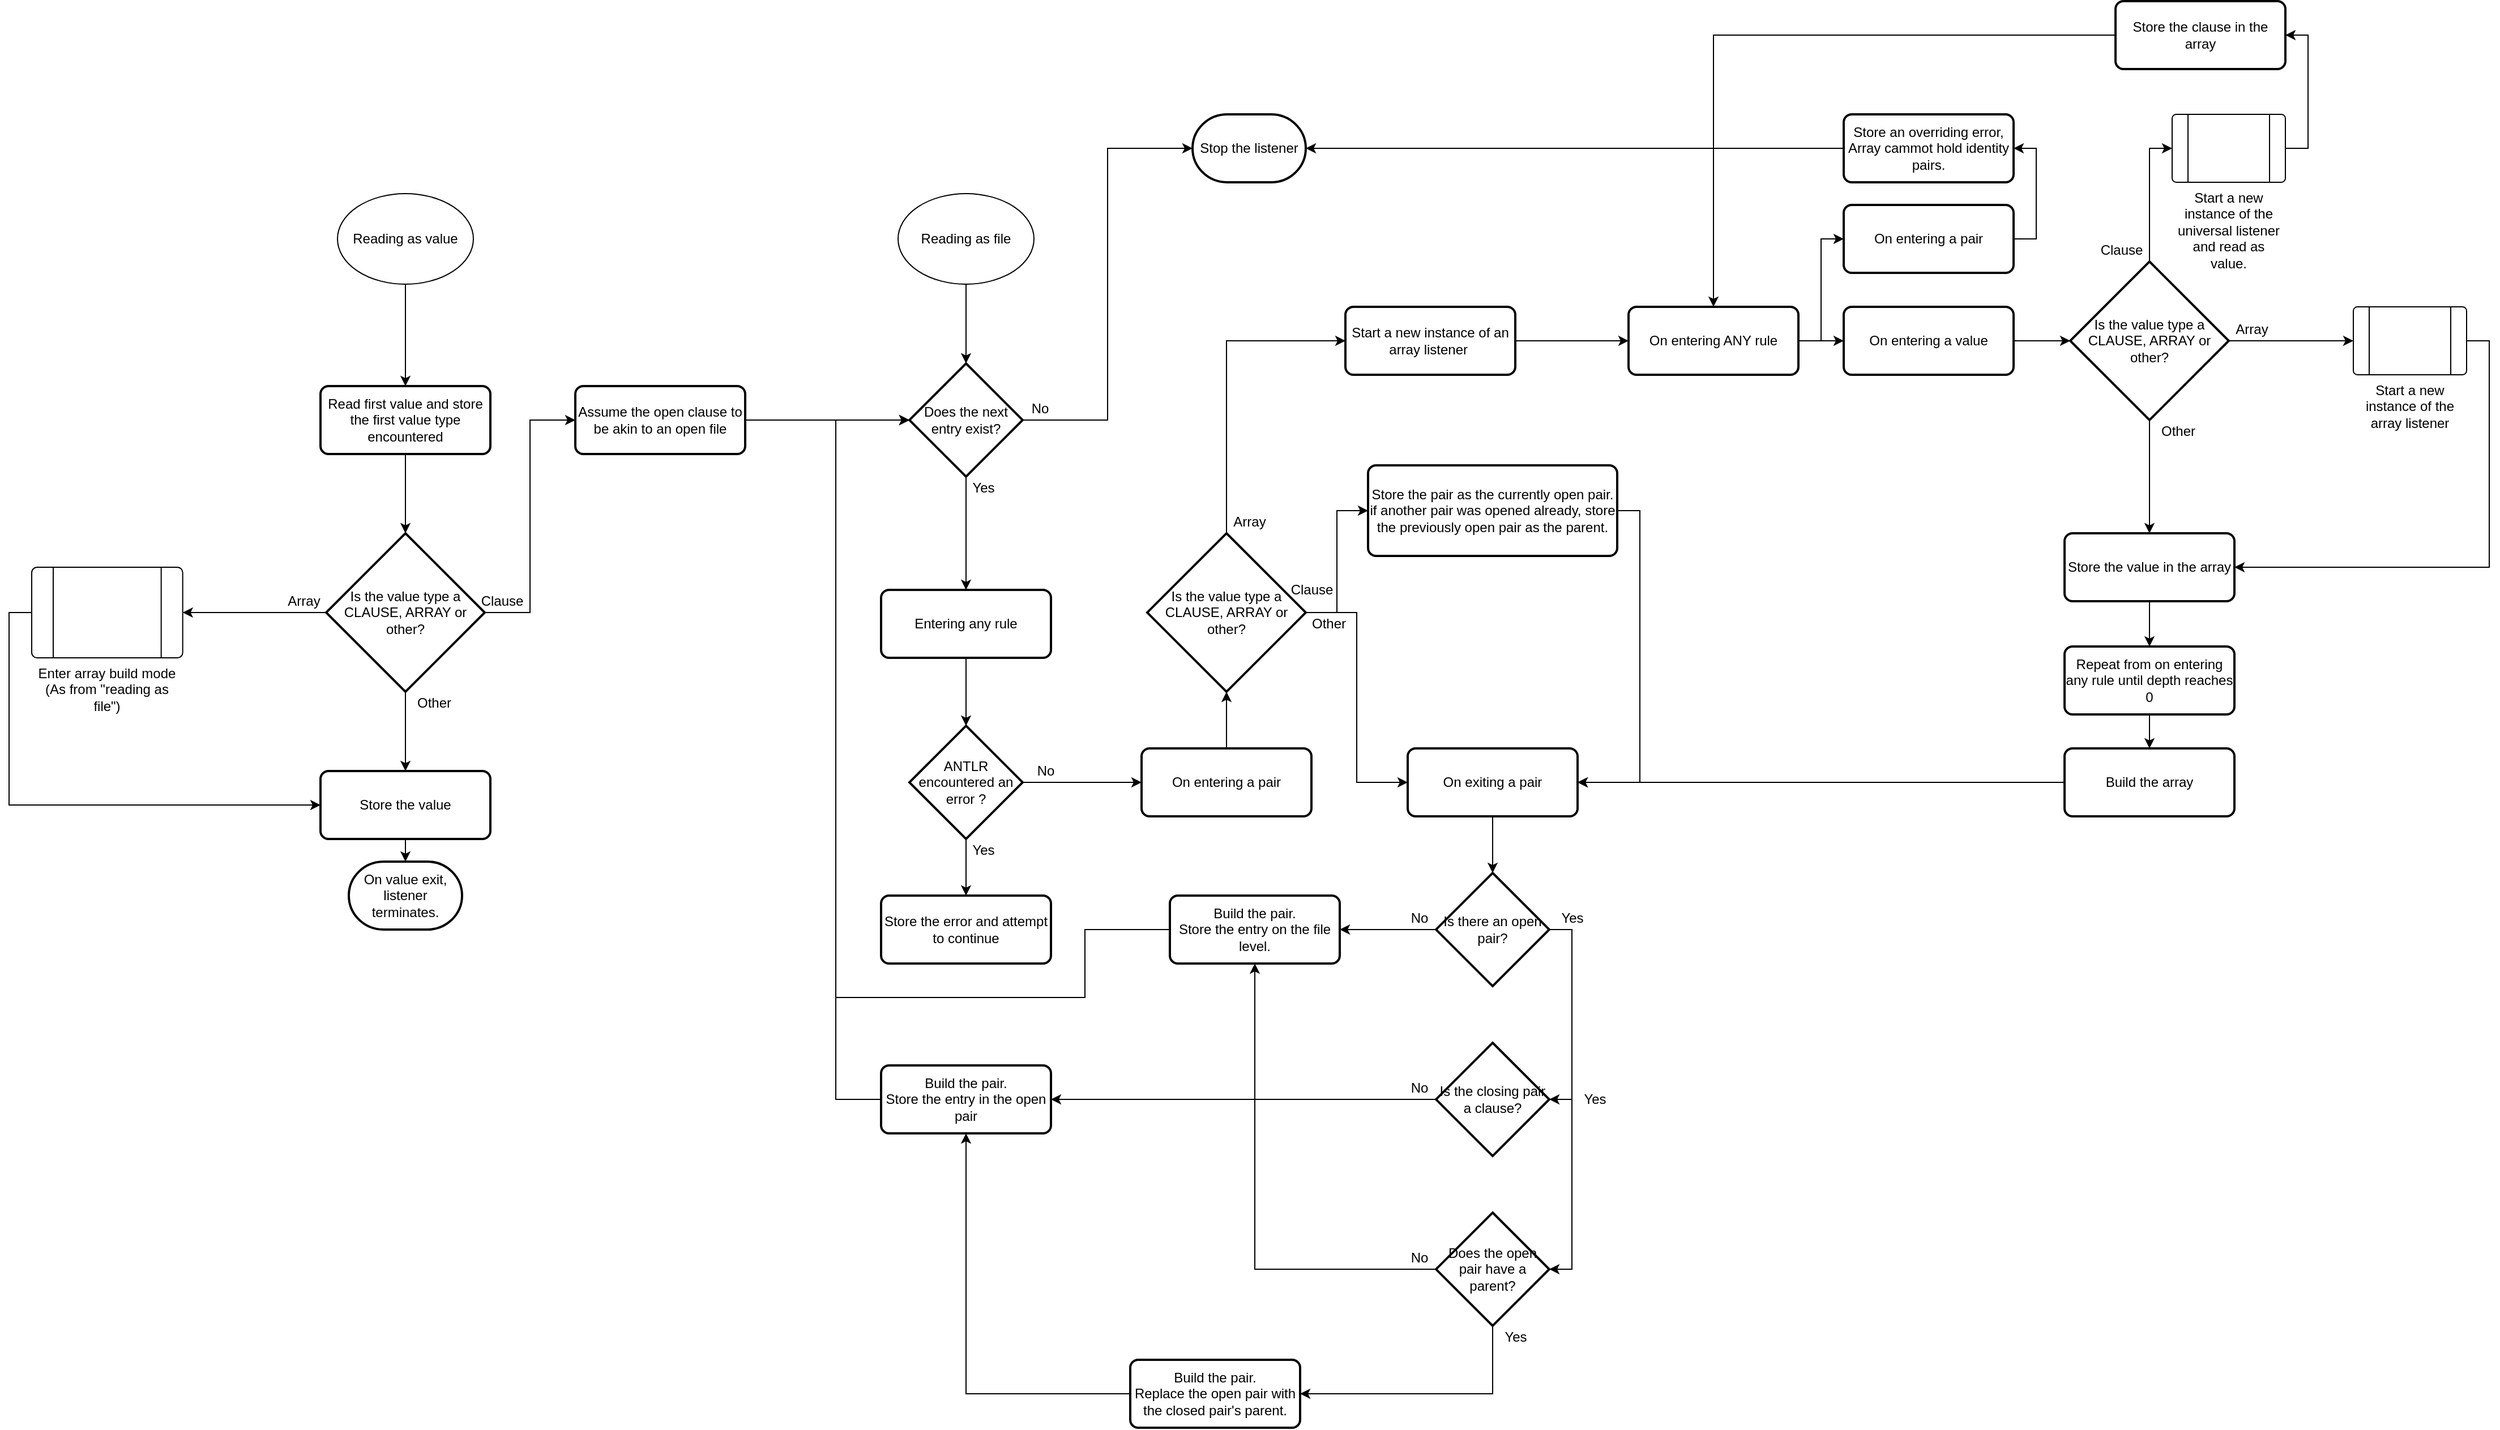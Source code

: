 <mxfile version="14.1.8" type="device"><diagram id="BNoFrDFYqUpYlP55kyb6" name="Page-1"><mxGraphModel dx="1936" dy="2027" grid="1" gridSize="10" guides="1" tooltips="1" connect="1" arrows="1" fold="1" page="1" pageScale="1" pageWidth="850" pageHeight="1100" math="0" shadow="0"><root><mxCell id="0"/><mxCell id="1" parent="0"/><mxCell id="KcTFm8nat9uakcXh54i9-10" style="edgeStyle=orthogonalEdgeStyle;rounded=0;orthogonalLoop=1;jettySize=auto;html=1;exitX=0.5;exitY=1;exitDx=0;exitDy=0;entryX=0.5;entryY=0;entryDx=0;entryDy=0;" edge="1" parent="1" source="KcTFm8nat9uakcXh54i9-1" target="KcTFm8nat9uakcXh54i9-2"><mxGeometry relative="1" as="geometry"/></mxCell><mxCell id="KcTFm8nat9uakcXh54i9-1" value="Reading as value" style="ellipse;whiteSpace=wrap;html=1;" vertex="1" parent="1"><mxGeometry x="60" y="10" width="120" height="80" as="geometry"/></mxCell><mxCell id="KcTFm8nat9uakcXh54i9-11" style="edgeStyle=orthogonalEdgeStyle;rounded=0;orthogonalLoop=1;jettySize=auto;html=1;exitX=0.5;exitY=1;exitDx=0;exitDy=0;entryX=0.5;entryY=0;entryDx=0;entryDy=0;entryPerimeter=0;" edge="1" parent="1" source="KcTFm8nat9uakcXh54i9-2" target="KcTFm8nat9uakcXh54i9-5"><mxGeometry relative="1" as="geometry"/></mxCell><mxCell id="KcTFm8nat9uakcXh54i9-2" value="Read first value and store the first value type encountered" style="rounded=1;whiteSpace=wrap;html=1;absoluteArcSize=1;arcSize=14;strokeWidth=2;" vertex="1" parent="1"><mxGeometry x="45" y="180" width="150" height="60" as="geometry"/></mxCell><mxCell id="KcTFm8nat9uakcXh54i9-12" style="edgeStyle=orthogonalEdgeStyle;rounded=0;orthogonalLoop=1;jettySize=auto;html=1;exitX=0;exitY=0.5;exitDx=0;exitDy=0;exitPerimeter=0;entryX=1;entryY=0.5;entryDx=0;entryDy=0;" edge="1" parent="1" source="KcTFm8nat9uakcXh54i9-5" target="KcTFm8nat9uakcXh54i9-7"><mxGeometry relative="1" as="geometry"/></mxCell><mxCell id="KcTFm8nat9uakcXh54i9-14" style="edgeStyle=orthogonalEdgeStyle;rounded=0;orthogonalLoop=1;jettySize=auto;html=1;exitX=0.5;exitY=1;exitDx=0;exitDy=0;exitPerimeter=0;entryX=0.5;entryY=0;entryDx=0;entryDy=0;" edge="1" parent="1" source="KcTFm8nat9uakcXh54i9-5" target="KcTFm8nat9uakcXh54i9-9"><mxGeometry relative="1" as="geometry"/></mxCell><mxCell id="KcTFm8nat9uakcXh54i9-27" style="edgeStyle=orthogonalEdgeStyle;rounded=0;orthogonalLoop=1;jettySize=auto;html=1;exitX=1;exitY=0.5;exitDx=0;exitDy=0;exitPerimeter=0;entryX=0;entryY=0.5;entryDx=0;entryDy=0;" edge="1" parent="1" source="KcTFm8nat9uakcXh54i9-5" target="KcTFm8nat9uakcXh54i9-21"><mxGeometry relative="1" as="geometry"/></mxCell><mxCell id="KcTFm8nat9uakcXh54i9-5" value="Is the value type a CLAUSE, ARRAY or other?" style="strokeWidth=2;html=1;shape=mxgraph.flowchart.decision;whiteSpace=wrap;" vertex="1" parent="1"><mxGeometry x="50" y="310" width="140" height="140" as="geometry"/></mxCell><mxCell id="KcTFm8nat9uakcXh54i9-16" style="edgeStyle=orthogonalEdgeStyle;rounded=0;orthogonalLoop=1;jettySize=auto;html=1;exitX=0;exitY=0.5;exitDx=0;exitDy=0;entryX=0;entryY=0.5;entryDx=0;entryDy=0;" edge="1" parent="1" source="KcTFm8nat9uakcXh54i9-7" target="KcTFm8nat9uakcXh54i9-9"><mxGeometry relative="1" as="geometry"/></mxCell><mxCell id="KcTFm8nat9uakcXh54i9-7" value="Enter array build mode (As from &quot;reading as file&quot;)" style="verticalLabelPosition=bottom;verticalAlign=top;html=1;shape=process;whiteSpace=wrap;rounded=1;size=0.14;arcSize=6;" vertex="1" parent="1"><mxGeometry x="-210" y="340" width="133.33" height="80" as="geometry"/></mxCell><mxCell id="KcTFm8nat9uakcXh54i9-8" value="On value exit, listener terminates." style="strokeWidth=2;html=1;shape=mxgraph.flowchart.terminator;whiteSpace=wrap;" vertex="1" parent="1"><mxGeometry x="70" y="600" width="100" height="60" as="geometry"/></mxCell><mxCell id="KcTFm8nat9uakcXh54i9-15" style="edgeStyle=orthogonalEdgeStyle;rounded=0;orthogonalLoop=1;jettySize=auto;html=1;exitX=0.5;exitY=1;exitDx=0;exitDy=0;entryX=0.5;entryY=0;entryDx=0;entryDy=0;entryPerimeter=0;" edge="1" parent="1" source="KcTFm8nat9uakcXh54i9-9" target="KcTFm8nat9uakcXh54i9-8"><mxGeometry relative="1" as="geometry"/></mxCell><mxCell id="KcTFm8nat9uakcXh54i9-9" value="Store the value" style="rounded=1;whiteSpace=wrap;html=1;absoluteArcSize=1;arcSize=14;strokeWidth=2;" vertex="1" parent="1"><mxGeometry x="45" y="520" width="150" height="60" as="geometry"/></mxCell><mxCell id="KcTFm8nat9uakcXh54i9-17" value="Other" style="text;html=1;align=center;verticalAlign=middle;resizable=0;points=[];autosize=1;" vertex="1" parent="1"><mxGeometry x="120" y="450" width="50" height="20" as="geometry"/></mxCell><mxCell id="KcTFm8nat9uakcXh54i9-18" value="Array" style="text;html=1;align=center;verticalAlign=middle;resizable=0;points=[];autosize=1;" vertex="1" parent="1"><mxGeometry x="10" y="360" width="40" height="20" as="geometry"/></mxCell><mxCell id="KcTFm8nat9uakcXh54i9-29" style="edgeStyle=orthogonalEdgeStyle;rounded=0;orthogonalLoop=1;jettySize=auto;html=1;exitX=0.5;exitY=1;exitDx=0;exitDy=0;entryX=0.5;entryY=0;entryDx=0;entryDy=0;entryPerimeter=0;" edge="1" parent="1" source="KcTFm8nat9uakcXh54i9-20" target="KcTFm8nat9uakcXh54i9-22"><mxGeometry relative="1" as="geometry"/></mxCell><mxCell id="KcTFm8nat9uakcXh54i9-20" value="Reading as file" style="ellipse;whiteSpace=wrap;html=1;" vertex="1" parent="1"><mxGeometry x="555" y="10" width="120" height="80" as="geometry"/></mxCell><mxCell id="KcTFm8nat9uakcXh54i9-28" style="edgeStyle=orthogonalEdgeStyle;rounded=0;orthogonalLoop=1;jettySize=auto;html=1;exitX=1;exitY=0.5;exitDx=0;exitDy=0;entryX=0;entryY=0.5;entryDx=0;entryDy=0;entryPerimeter=0;" edge="1" parent="1" source="KcTFm8nat9uakcXh54i9-21" target="KcTFm8nat9uakcXh54i9-22"><mxGeometry relative="1" as="geometry"/></mxCell><mxCell id="KcTFm8nat9uakcXh54i9-21" value="Assume the open clause to be akin to an open file" style="rounded=1;whiteSpace=wrap;html=1;absoluteArcSize=1;arcSize=14;strokeWidth=2;" vertex="1" parent="1"><mxGeometry x="270" y="180" width="150" height="60" as="geometry"/></mxCell><mxCell id="KcTFm8nat9uakcXh54i9-30" style="edgeStyle=orthogonalEdgeStyle;rounded=0;orthogonalLoop=1;jettySize=auto;html=1;exitX=0.5;exitY=1;exitDx=0;exitDy=0;exitPerimeter=0;entryX=0.5;entryY=0;entryDx=0;entryDy=0;" edge="1" parent="1" source="KcTFm8nat9uakcXh54i9-22" target="KcTFm8nat9uakcXh54i9-23"><mxGeometry relative="1" as="geometry"/></mxCell><mxCell id="KcTFm8nat9uakcXh54i9-67" style="edgeStyle=orthogonalEdgeStyle;rounded=0;orthogonalLoop=1;jettySize=auto;html=1;exitX=1;exitY=0.5;exitDx=0;exitDy=0;exitPerimeter=0;entryX=0;entryY=0.5;entryDx=0;entryDy=0;entryPerimeter=0;" edge="1" parent="1" source="KcTFm8nat9uakcXh54i9-22" target="KcTFm8nat9uakcXh54i9-66"><mxGeometry relative="1" as="geometry"/></mxCell><mxCell id="KcTFm8nat9uakcXh54i9-22" value="Does the next entry exist?" style="strokeWidth=2;html=1;shape=mxgraph.flowchart.decision;whiteSpace=wrap;" vertex="1" parent="1"><mxGeometry x="565" y="160" width="100" height="100" as="geometry"/></mxCell><mxCell id="KcTFm8nat9uakcXh54i9-31" style="edgeStyle=orthogonalEdgeStyle;rounded=0;orthogonalLoop=1;jettySize=auto;html=1;exitX=0.5;exitY=1;exitDx=0;exitDy=0;entryX=0.5;entryY=0;entryDx=0;entryDy=0;entryPerimeter=0;" edge="1" parent="1" source="KcTFm8nat9uakcXh54i9-23" target="KcTFm8nat9uakcXh54i9-24"><mxGeometry relative="1" as="geometry"/></mxCell><mxCell id="KcTFm8nat9uakcXh54i9-23" value="Entering any rule" style="rounded=1;whiteSpace=wrap;html=1;absoluteArcSize=1;arcSize=14;strokeWidth=2;" vertex="1" parent="1"><mxGeometry x="540" y="360" width="150" height="60" as="geometry"/></mxCell><mxCell id="KcTFm8nat9uakcXh54i9-32" style="edgeStyle=orthogonalEdgeStyle;rounded=0;orthogonalLoop=1;jettySize=auto;html=1;exitX=0.5;exitY=1;exitDx=0;exitDy=0;exitPerimeter=0;entryX=0.5;entryY=0;entryDx=0;entryDy=0;" edge="1" parent="1" source="KcTFm8nat9uakcXh54i9-24" target="KcTFm8nat9uakcXh54i9-26"><mxGeometry relative="1" as="geometry"/></mxCell><mxCell id="KcTFm8nat9uakcXh54i9-37" style="edgeStyle=orthogonalEdgeStyle;rounded=0;orthogonalLoop=1;jettySize=auto;html=1;exitX=1;exitY=0.5;exitDx=0;exitDy=0;exitPerimeter=0;entryX=0;entryY=0.5;entryDx=0;entryDy=0;" edge="1" parent="1" source="KcTFm8nat9uakcXh54i9-24" target="KcTFm8nat9uakcXh54i9-36"><mxGeometry relative="1" as="geometry"/></mxCell><mxCell id="KcTFm8nat9uakcXh54i9-24" value="ANTLR encountered an error ?" style="strokeWidth=2;html=1;shape=mxgraph.flowchart.decision;whiteSpace=wrap;" vertex="1" parent="1"><mxGeometry x="565" y="480" width="100" height="100" as="geometry"/></mxCell><mxCell id="KcTFm8nat9uakcXh54i9-26" value="Store the error and attempt to continue" style="rounded=1;whiteSpace=wrap;html=1;absoluteArcSize=1;arcSize=14;strokeWidth=2;" vertex="1" parent="1"><mxGeometry x="540" y="630" width="150" height="60" as="geometry"/></mxCell><mxCell id="KcTFm8nat9uakcXh54i9-33" value="Yes" style="text;html=1;align=center;verticalAlign=middle;resizable=0;points=[];autosize=1;" vertex="1" parent="1"><mxGeometry x="610" y="260" width="40" height="20" as="geometry"/></mxCell><mxCell id="KcTFm8nat9uakcXh54i9-34" value="Clause" style="text;html=1;align=center;verticalAlign=middle;resizable=0;points=[];autosize=1;" vertex="1" parent="1"><mxGeometry x="180" y="360" width="50" height="20" as="geometry"/></mxCell><mxCell id="KcTFm8nat9uakcXh54i9-35" value="Yes" style="text;html=1;align=center;verticalAlign=middle;resizable=0;points=[];autosize=1;" vertex="1" parent="1"><mxGeometry x="610" y="580" width="40" height="20" as="geometry"/></mxCell><mxCell id="KcTFm8nat9uakcXh54i9-41" style="edgeStyle=orthogonalEdgeStyle;rounded=0;orthogonalLoop=1;jettySize=auto;html=1;exitX=0.5;exitY=0;exitDx=0;exitDy=0;entryX=0.5;entryY=1;entryDx=0;entryDy=0;entryPerimeter=0;" edge="1" parent="1" source="KcTFm8nat9uakcXh54i9-36" target="KcTFm8nat9uakcXh54i9-40"><mxGeometry relative="1" as="geometry"/></mxCell><mxCell id="KcTFm8nat9uakcXh54i9-36" value="On entering a pair" style="rounded=1;whiteSpace=wrap;html=1;absoluteArcSize=1;arcSize=14;strokeWidth=2;" vertex="1" parent="1"><mxGeometry x="770" y="500" width="150" height="60" as="geometry"/></mxCell><mxCell id="KcTFm8nat9uakcXh54i9-38" value="No" style="text;html=1;align=center;verticalAlign=middle;resizable=0;points=[];autosize=1;" vertex="1" parent="1"><mxGeometry x="670" y="510" width="30" height="20" as="geometry"/></mxCell><mxCell id="KcTFm8nat9uakcXh54i9-43" style="edgeStyle=orthogonalEdgeStyle;rounded=0;orthogonalLoop=1;jettySize=auto;html=1;exitX=1;exitY=0.5;exitDx=0;exitDy=0;exitPerimeter=0;entryX=0;entryY=0.5;entryDx=0;entryDy=0;" edge="1" parent="1" source="KcTFm8nat9uakcXh54i9-40" target="KcTFm8nat9uakcXh54i9-42"><mxGeometry relative="1" as="geometry"/></mxCell><mxCell id="KcTFm8nat9uakcXh54i9-46" style="edgeStyle=orthogonalEdgeStyle;rounded=0;orthogonalLoop=1;jettySize=auto;html=1;exitX=1;exitY=0.5;exitDx=0;exitDy=0;exitPerimeter=0;entryX=0;entryY=0.5;entryDx=0;entryDy=0;" edge="1" parent="1" source="KcTFm8nat9uakcXh54i9-40" target="KcTFm8nat9uakcXh54i9-45"><mxGeometry relative="1" as="geometry"/></mxCell><mxCell id="KcTFm8nat9uakcXh54i9-50" style="edgeStyle=orthogonalEdgeStyle;rounded=0;orthogonalLoop=1;jettySize=auto;html=1;exitX=0.5;exitY=0;exitDx=0;exitDy=0;exitPerimeter=0;entryX=0;entryY=0.5;entryDx=0;entryDy=0;" edge="1" parent="1" source="KcTFm8nat9uakcXh54i9-40" target="KcTFm8nat9uakcXh54i9-49"><mxGeometry relative="1" as="geometry"/></mxCell><mxCell id="KcTFm8nat9uakcXh54i9-40" value="Is the value type a CLAUSE, ARRAY or other?" style="strokeWidth=2;html=1;shape=mxgraph.flowchart.decision;whiteSpace=wrap;" vertex="1" parent="1"><mxGeometry x="775" y="310" width="140" height="140" as="geometry"/></mxCell><mxCell id="KcTFm8nat9uakcXh54i9-90" style="edgeStyle=orthogonalEdgeStyle;rounded=0;orthogonalLoop=1;jettySize=auto;html=1;exitX=0.5;exitY=1;exitDx=0;exitDy=0;entryX=0.5;entryY=0;entryDx=0;entryDy=0;entryPerimeter=0;" edge="1" parent="1" source="KcTFm8nat9uakcXh54i9-42" target="KcTFm8nat9uakcXh54i9-87"><mxGeometry relative="1" as="geometry"/></mxCell><mxCell id="KcTFm8nat9uakcXh54i9-42" value="On exiting a pair" style="rounded=1;whiteSpace=wrap;html=1;absoluteArcSize=1;arcSize=14;strokeWidth=2;" vertex="1" parent="1"><mxGeometry x="1005" y="500" width="150" height="60" as="geometry"/></mxCell><mxCell id="KcTFm8nat9uakcXh54i9-44" value="Other" style="text;html=1;align=center;verticalAlign=middle;resizable=0;points=[];autosize=1;" vertex="1" parent="1"><mxGeometry x="910" y="380" width="50" height="20" as="geometry"/></mxCell><mxCell id="KcTFm8nat9uakcXh54i9-48" style="edgeStyle=orthogonalEdgeStyle;rounded=0;orthogonalLoop=1;jettySize=auto;html=1;exitX=1;exitY=0.5;exitDx=0;exitDy=0;entryX=1;entryY=0.5;entryDx=0;entryDy=0;" edge="1" parent="1" source="KcTFm8nat9uakcXh54i9-45" target="KcTFm8nat9uakcXh54i9-42"><mxGeometry relative="1" as="geometry"/></mxCell><mxCell id="KcTFm8nat9uakcXh54i9-45" value="Store the pair as the currently open pair. if another pair was opened already, store the previously open pair as the parent." style="rounded=1;whiteSpace=wrap;html=1;absoluteArcSize=1;arcSize=14;strokeWidth=2;" vertex="1" parent="1"><mxGeometry x="970" y="250" width="220" height="80" as="geometry"/></mxCell><mxCell id="KcTFm8nat9uakcXh54i9-47" value="Clause" style="text;html=1;align=center;verticalAlign=middle;resizable=0;points=[];autosize=1;" vertex="1" parent="1"><mxGeometry x="895" y="350" width="50" height="20" as="geometry"/></mxCell><mxCell id="KcTFm8nat9uakcXh54i9-62" style="edgeStyle=orthogonalEdgeStyle;rounded=0;orthogonalLoop=1;jettySize=auto;html=1;exitX=1;exitY=0.5;exitDx=0;exitDy=0;entryX=0;entryY=0.5;entryDx=0;entryDy=0;" edge="1" parent="1" source="KcTFm8nat9uakcXh54i9-49" target="KcTFm8nat9uakcXh54i9-61"><mxGeometry relative="1" as="geometry"/></mxCell><mxCell id="KcTFm8nat9uakcXh54i9-49" value="Start a new instance of an array listener&amp;nbsp;" style="rounded=1;whiteSpace=wrap;html=1;absoluteArcSize=1;arcSize=14;strokeWidth=2;" vertex="1" parent="1"><mxGeometry x="950" y="110" width="150" height="60" as="geometry"/></mxCell><mxCell id="KcTFm8nat9uakcXh54i9-51" value="Array" style="text;html=1;align=center;verticalAlign=middle;resizable=0;points=[];autosize=1;" vertex="1" parent="1"><mxGeometry x="845" y="290" width="40" height="20" as="geometry"/></mxCell><mxCell id="KcTFm8nat9uakcXh54i9-55" style="edgeStyle=orthogonalEdgeStyle;rounded=0;orthogonalLoop=1;jettySize=auto;html=1;exitX=1;exitY=0.5;exitDx=0;exitDy=0;entryX=0;entryY=0.5;entryDx=0;entryDy=0;entryPerimeter=0;" edge="1" parent="1" source="KcTFm8nat9uakcXh54i9-52" target="KcTFm8nat9uakcXh54i9-54"><mxGeometry relative="1" as="geometry"/></mxCell><mxCell id="KcTFm8nat9uakcXh54i9-52" value="On entering a value" style="rounded=1;whiteSpace=wrap;html=1;absoluteArcSize=1;arcSize=14;strokeWidth=2;" vertex="1" parent="1"><mxGeometry x="1390" y="110" width="150" height="60" as="geometry"/></mxCell><mxCell id="KcTFm8nat9uakcXh54i9-75" style="edgeStyle=orthogonalEdgeStyle;rounded=0;orthogonalLoop=1;jettySize=auto;html=1;exitX=1;exitY=0.5;exitDx=0;exitDy=0;exitPerimeter=0;entryX=0;entryY=0.5;entryDx=0;entryDy=0;" edge="1" parent="1" source="KcTFm8nat9uakcXh54i9-54" target="KcTFm8nat9uakcXh54i9-120"><mxGeometry relative="1" as="geometry"><mxPoint x="1820" y="140" as="targetPoint"/></mxGeometry></mxCell><mxCell id="KcTFm8nat9uakcXh54i9-80" style="edgeStyle=orthogonalEdgeStyle;rounded=0;orthogonalLoop=1;jettySize=auto;html=1;exitX=0.5;exitY=1;exitDx=0;exitDy=0;exitPerimeter=0;entryX=0.5;entryY=0;entryDx=0;entryDy=0;" edge="1" parent="1" source="KcTFm8nat9uakcXh54i9-54" target="KcTFm8nat9uakcXh54i9-77"><mxGeometry relative="1" as="geometry"/></mxCell><mxCell id="KcTFm8nat9uakcXh54i9-113" style="edgeStyle=orthogonalEdgeStyle;rounded=0;orthogonalLoop=1;jettySize=auto;html=1;exitX=0.5;exitY=0;exitDx=0;exitDy=0;exitPerimeter=0;entryX=0;entryY=0.5;entryDx=0;entryDy=0;" edge="1" parent="1" source="KcTFm8nat9uakcXh54i9-54" target="KcTFm8nat9uakcXh54i9-112"><mxGeometry relative="1" as="geometry"/></mxCell><mxCell id="KcTFm8nat9uakcXh54i9-54" value="Is the value type a CLAUSE, ARRAY or other?" style="strokeWidth=2;html=1;shape=mxgraph.flowchart.decision;whiteSpace=wrap;" vertex="1" parent="1"><mxGeometry x="1590" y="70" width="140" height="140" as="geometry"/></mxCell><mxCell id="KcTFm8nat9uakcXh54i9-65" style="edgeStyle=orthogonalEdgeStyle;rounded=0;orthogonalLoop=1;jettySize=auto;html=1;exitX=1;exitY=0.5;exitDx=0;exitDy=0;entryX=1;entryY=0.5;entryDx=0;entryDy=0;" edge="1" parent="1" source="KcTFm8nat9uakcXh54i9-56" target="KcTFm8nat9uakcXh54i9-58"><mxGeometry relative="1" as="geometry"/></mxCell><mxCell id="KcTFm8nat9uakcXh54i9-56" value="On entering a pair" style="rounded=1;whiteSpace=wrap;html=1;absoluteArcSize=1;arcSize=14;strokeWidth=2;" vertex="1" parent="1"><mxGeometry x="1390" y="20" width="150" height="60" as="geometry"/></mxCell><mxCell id="KcTFm8nat9uakcXh54i9-68" style="edgeStyle=orthogonalEdgeStyle;rounded=0;orthogonalLoop=1;jettySize=auto;html=1;exitX=0;exitY=0.5;exitDx=0;exitDy=0;entryX=1;entryY=0.5;entryDx=0;entryDy=0;entryPerimeter=0;" edge="1" parent="1" source="KcTFm8nat9uakcXh54i9-58" target="KcTFm8nat9uakcXh54i9-66"><mxGeometry relative="1" as="geometry"/></mxCell><mxCell id="KcTFm8nat9uakcXh54i9-58" value="Store an overriding error, Array cammot hold identity pairs." style="rounded=1;whiteSpace=wrap;html=1;absoluteArcSize=1;arcSize=14;strokeWidth=2;" vertex="1" parent="1"><mxGeometry x="1390" y="-60" width="150" height="60" as="geometry"/></mxCell><mxCell id="KcTFm8nat9uakcXh54i9-63" style="edgeStyle=orthogonalEdgeStyle;rounded=0;orthogonalLoop=1;jettySize=auto;html=1;exitX=1;exitY=0.5;exitDx=0;exitDy=0;entryX=0;entryY=0.5;entryDx=0;entryDy=0;" edge="1" parent="1" source="KcTFm8nat9uakcXh54i9-61" target="KcTFm8nat9uakcXh54i9-52"><mxGeometry relative="1" as="geometry"/></mxCell><mxCell id="KcTFm8nat9uakcXh54i9-64" style="edgeStyle=orthogonalEdgeStyle;rounded=0;orthogonalLoop=1;jettySize=auto;html=1;exitX=1;exitY=0.5;exitDx=0;exitDy=0;entryX=0;entryY=0.5;entryDx=0;entryDy=0;" edge="1" parent="1" source="KcTFm8nat9uakcXh54i9-61" target="KcTFm8nat9uakcXh54i9-56"><mxGeometry relative="1" as="geometry"/></mxCell><mxCell id="KcTFm8nat9uakcXh54i9-61" value="On entering ANY rule" style="rounded=1;whiteSpace=wrap;html=1;absoluteArcSize=1;arcSize=14;strokeWidth=2;" vertex="1" parent="1"><mxGeometry x="1200" y="110" width="150" height="60" as="geometry"/></mxCell><mxCell id="KcTFm8nat9uakcXh54i9-66" value="Stop the listener" style="strokeWidth=2;html=1;shape=mxgraph.flowchart.terminator;whiteSpace=wrap;" vertex="1" parent="1"><mxGeometry x="815" y="-60" width="100" height="60" as="geometry"/></mxCell><mxCell id="KcTFm8nat9uakcXh54i9-69" value="No" style="text;html=1;align=center;verticalAlign=middle;resizable=0;points=[];autosize=1;" vertex="1" parent="1"><mxGeometry x="665" y="190" width="30" height="20" as="geometry"/></mxCell><mxCell id="KcTFm8nat9uakcXh54i9-84" style="edgeStyle=orthogonalEdgeStyle;rounded=0;orthogonalLoop=1;jettySize=auto;html=1;exitX=0.5;exitY=1;exitDx=0;exitDy=0;entryX=0.5;entryY=0;entryDx=0;entryDy=0;" edge="1" parent="1" source="KcTFm8nat9uakcXh54i9-77" target="KcTFm8nat9uakcXh54i9-81"><mxGeometry relative="1" as="geometry"/></mxCell><mxCell id="KcTFm8nat9uakcXh54i9-77" value="Store the value in the array" style="rounded=1;whiteSpace=wrap;html=1;absoluteArcSize=1;arcSize=14;strokeWidth=2;" vertex="1" parent="1"><mxGeometry x="1585" y="310" width="150" height="60" as="geometry"/></mxCell><mxCell id="KcTFm8nat9uakcXh54i9-85" style="edgeStyle=orthogonalEdgeStyle;rounded=0;orthogonalLoop=1;jettySize=auto;html=1;exitX=0.5;exitY=1;exitDx=0;exitDy=0;entryX=0.5;entryY=0;entryDx=0;entryDy=0;" edge="1" parent="1" source="KcTFm8nat9uakcXh54i9-81" target="KcTFm8nat9uakcXh54i9-82"><mxGeometry relative="1" as="geometry"/></mxCell><mxCell id="KcTFm8nat9uakcXh54i9-81" value="Repeat from on entering any rule until depth reaches 0" style="rounded=1;whiteSpace=wrap;html=1;absoluteArcSize=1;arcSize=14;strokeWidth=2;" vertex="1" parent="1"><mxGeometry x="1585" y="410" width="150" height="60" as="geometry"/></mxCell><mxCell id="KcTFm8nat9uakcXh54i9-83" style="edgeStyle=orthogonalEdgeStyle;rounded=0;orthogonalLoop=1;jettySize=auto;html=1;exitX=0;exitY=0.5;exitDx=0;exitDy=0;entryX=1;entryY=0.5;entryDx=0;entryDy=0;" edge="1" parent="1" source="KcTFm8nat9uakcXh54i9-82" target="KcTFm8nat9uakcXh54i9-42"><mxGeometry relative="1" as="geometry"/></mxCell><mxCell id="KcTFm8nat9uakcXh54i9-82" value="Build the array" style="rounded=1;whiteSpace=wrap;html=1;absoluteArcSize=1;arcSize=14;strokeWidth=2;" vertex="1" parent="1"><mxGeometry x="1585" y="500" width="150" height="60" as="geometry"/></mxCell><mxCell id="KcTFm8nat9uakcXh54i9-91" style="edgeStyle=orthogonalEdgeStyle;rounded=0;orthogonalLoop=1;jettySize=auto;html=1;exitX=1;exitY=0.5;exitDx=0;exitDy=0;exitPerimeter=0;entryX=1;entryY=0.5;entryDx=0;entryDy=0;entryPerimeter=0;" edge="1" parent="1" source="KcTFm8nat9uakcXh54i9-87" target="KcTFm8nat9uakcXh54i9-88"><mxGeometry relative="1" as="geometry"/></mxCell><mxCell id="KcTFm8nat9uakcXh54i9-96" style="edgeStyle=orthogonalEdgeStyle;rounded=0;orthogonalLoop=1;jettySize=auto;html=1;exitX=0;exitY=0.5;exitDx=0;exitDy=0;exitPerimeter=0;entryX=1;entryY=0.5;entryDx=0;entryDy=0;" edge="1" parent="1" source="KcTFm8nat9uakcXh54i9-87" target="KcTFm8nat9uakcXh54i9-93"><mxGeometry relative="1" as="geometry"/></mxCell><mxCell id="KcTFm8nat9uakcXh54i9-87" value="Is there an open pair?" style="strokeWidth=2;html=1;shape=mxgraph.flowchart.decision;whiteSpace=wrap;" vertex="1" parent="1"><mxGeometry x="1030" y="610" width="100" height="100" as="geometry"/></mxCell><mxCell id="KcTFm8nat9uakcXh54i9-92" style="edgeStyle=orthogonalEdgeStyle;rounded=0;orthogonalLoop=1;jettySize=auto;html=1;exitX=1;exitY=0.5;exitDx=0;exitDy=0;exitPerimeter=0;entryX=1;entryY=0.5;entryDx=0;entryDy=0;entryPerimeter=0;" edge="1" parent="1" source="KcTFm8nat9uakcXh54i9-88" target="KcTFm8nat9uakcXh54i9-89"><mxGeometry relative="1" as="geometry"/></mxCell><mxCell id="KcTFm8nat9uakcXh54i9-98" style="edgeStyle=orthogonalEdgeStyle;rounded=0;orthogonalLoop=1;jettySize=auto;html=1;exitX=0;exitY=0.5;exitDx=0;exitDy=0;exitPerimeter=0;entryX=1;entryY=0.5;entryDx=0;entryDy=0;" edge="1" parent="1" source="KcTFm8nat9uakcXh54i9-88" target="KcTFm8nat9uakcXh54i9-94"><mxGeometry relative="1" as="geometry"/></mxCell><mxCell id="KcTFm8nat9uakcXh54i9-88" value="Is the closing pair a clause?" style="strokeWidth=2;html=1;shape=mxgraph.flowchart.decision;whiteSpace=wrap;" vertex="1" parent="1"><mxGeometry x="1030" y="760" width="100" height="100" as="geometry"/></mxCell><mxCell id="KcTFm8nat9uakcXh54i9-97" style="edgeStyle=orthogonalEdgeStyle;rounded=0;orthogonalLoop=1;jettySize=auto;html=1;exitX=0;exitY=0.5;exitDx=0;exitDy=0;exitPerimeter=0;entryX=0.5;entryY=1;entryDx=0;entryDy=0;" edge="1" parent="1" source="KcTFm8nat9uakcXh54i9-89" target="KcTFm8nat9uakcXh54i9-93"><mxGeometry relative="1" as="geometry"/></mxCell><mxCell id="KcTFm8nat9uakcXh54i9-99" style="edgeStyle=orthogonalEdgeStyle;rounded=0;orthogonalLoop=1;jettySize=auto;html=1;exitX=0.5;exitY=1;exitDx=0;exitDy=0;exitPerimeter=0;entryX=1;entryY=0.5;entryDx=0;entryDy=0;" edge="1" parent="1" source="KcTFm8nat9uakcXh54i9-89" target="KcTFm8nat9uakcXh54i9-95"><mxGeometry relative="1" as="geometry"/></mxCell><mxCell id="KcTFm8nat9uakcXh54i9-89" value="Does the open pair have a parent?" style="strokeWidth=2;html=1;shape=mxgraph.flowchart.decision;whiteSpace=wrap;" vertex="1" parent="1"><mxGeometry x="1030" y="910" width="100" height="100" as="geometry"/></mxCell><mxCell id="KcTFm8nat9uakcXh54i9-93" value="Build the pair.&lt;br&gt;Store the entry on the file level." style="rounded=1;whiteSpace=wrap;html=1;absoluteArcSize=1;arcSize=14;strokeWidth=2;" vertex="1" parent="1"><mxGeometry x="795" y="630" width="150" height="60" as="geometry"/></mxCell><mxCell id="KcTFm8nat9uakcXh54i9-101" style="edgeStyle=orthogonalEdgeStyle;rounded=0;orthogonalLoop=1;jettySize=auto;html=1;exitX=0;exitY=0.5;exitDx=0;exitDy=0;entryX=0;entryY=0.5;entryDx=0;entryDy=0;entryPerimeter=0;" edge="1" parent="1" source="KcTFm8nat9uakcXh54i9-94" target="KcTFm8nat9uakcXh54i9-22"><mxGeometry relative="1" as="geometry"><Array as="points"><mxPoint x="500" y="810"/><mxPoint x="500" y="210"/></Array></mxGeometry></mxCell><mxCell id="KcTFm8nat9uakcXh54i9-94" value="Build the pair.&lt;br&gt;Store the entry in the open pair" style="rounded=1;whiteSpace=wrap;html=1;absoluteArcSize=1;arcSize=14;strokeWidth=2;" vertex="1" parent="1"><mxGeometry x="540" y="780" width="150" height="60" as="geometry"/></mxCell><mxCell id="KcTFm8nat9uakcXh54i9-100" style="edgeStyle=orthogonalEdgeStyle;rounded=0;orthogonalLoop=1;jettySize=auto;html=1;exitX=0;exitY=0.5;exitDx=0;exitDy=0;entryX=0.5;entryY=1;entryDx=0;entryDy=0;" edge="1" parent="1" source="KcTFm8nat9uakcXh54i9-95" target="KcTFm8nat9uakcXh54i9-94"><mxGeometry relative="1" as="geometry"/></mxCell><mxCell id="KcTFm8nat9uakcXh54i9-95" value="Build the pair.&lt;br&gt;Replace the open pair with the closed pair's parent." style="rounded=1;whiteSpace=wrap;html=1;absoluteArcSize=1;arcSize=14;strokeWidth=2;" vertex="1" parent="1"><mxGeometry x="760" y="1040" width="150" height="60" as="geometry"/></mxCell><mxCell id="KcTFm8nat9uakcXh54i9-103" style="edgeStyle=orthogonalEdgeStyle;rounded=0;orthogonalLoop=1;jettySize=auto;html=1;exitX=0;exitY=0.5;exitDx=0;exitDy=0;entryX=0;entryY=0.5;entryDx=0;entryDy=0;entryPerimeter=0;" edge="1" parent="1" source="KcTFm8nat9uakcXh54i9-93" target="KcTFm8nat9uakcXh54i9-22"><mxGeometry relative="1" as="geometry"><mxPoint x="720" y="750" as="targetPoint"/><Array as="points"><mxPoint x="720" y="660"/><mxPoint x="720" y="720"/><mxPoint x="500" y="720"/><mxPoint x="500" y="210"/></Array></mxGeometry></mxCell><mxCell id="KcTFm8nat9uakcXh54i9-104" value="Yes" style="text;html=1;align=center;verticalAlign=middle;resizable=0;points=[];autosize=1;" vertex="1" parent="1"><mxGeometry x="1130" y="640" width="40" height="20" as="geometry"/></mxCell><mxCell id="KcTFm8nat9uakcXh54i9-105" value="No" style="text;html=1;align=center;verticalAlign=middle;resizable=0;points=[];autosize=1;" vertex="1" parent="1"><mxGeometry x="1000" y="640" width="30" height="20" as="geometry"/></mxCell><mxCell id="KcTFm8nat9uakcXh54i9-106" value="Yes" style="text;html=1;align=center;verticalAlign=middle;resizable=0;points=[];autosize=1;" vertex="1" parent="1"><mxGeometry x="1150" y="800" width="40" height="20" as="geometry"/></mxCell><mxCell id="KcTFm8nat9uakcXh54i9-107" value="No" style="text;html=1;align=center;verticalAlign=middle;resizable=0;points=[];autosize=1;" vertex="1" parent="1"><mxGeometry x="1000" y="790" width="30" height="20" as="geometry"/></mxCell><mxCell id="KcTFm8nat9uakcXh54i9-108" value="Yes" style="text;html=1;align=center;verticalAlign=middle;resizable=0;points=[];autosize=1;" vertex="1" parent="1"><mxGeometry x="1080" y="1010" width="40" height="20" as="geometry"/></mxCell><mxCell id="KcTFm8nat9uakcXh54i9-109" value="No" style="text;html=1;align=center;verticalAlign=middle;resizable=0;points=[];autosize=1;" vertex="1" parent="1"><mxGeometry x="1000" y="940" width="30" height="20" as="geometry"/></mxCell><mxCell id="KcTFm8nat9uakcXh54i9-110" value="Array" style="text;html=1;align=center;verticalAlign=middle;resizable=0;points=[];autosize=1;" vertex="1" parent="1"><mxGeometry x="1730" y="120" width="40" height="20" as="geometry"/></mxCell><mxCell id="KcTFm8nat9uakcXh54i9-111" value="Other" style="text;html=1;align=center;verticalAlign=middle;resizable=0;points=[];autosize=1;" vertex="1" parent="1"><mxGeometry x="1660" y="210" width="50" height="20" as="geometry"/></mxCell><mxCell id="KcTFm8nat9uakcXh54i9-117" style="edgeStyle=orthogonalEdgeStyle;rounded=0;orthogonalLoop=1;jettySize=auto;html=1;exitX=1;exitY=0.5;exitDx=0;exitDy=0;entryX=1;entryY=0.5;entryDx=0;entryDy=0;" edge="1" parent="1" source="KcTFm8nat9uakcXh54i9-112" target="KcTFm8nat9uakcXh54i9-116"><mxGeometry relative="1" as="geometry"/></mxCell><mxCell id="KcTFm8nat9uakcXh54i9-112" value="Start a new instance of the universal listener and read as value." style="verticalLabelPosition=bottom;verticalAlign=top;html=1;shape=process;whiteSpace=wrap;rounded=1;size=0.14;arcSize=6;" vertex="1" parent="1"><mxGeometry x="1680" y="-60" width="100" height="60" as="geometry"/></mxCell><mxCell id="KcTFm8nat9uakcXh54i9-118" style="edgeStyle=orthogonalEdgeStyle;rounded=0;orthogonalLoop=1;jettySize=auto;html=1;exitX=0;exitY=0.5;exitDx=0;exitDy=0;entryX=0.5;entryY=0;entryDx=0;entryDy=0;" edge="1" parent="1" source="KcTFm8nat9uakcXh54i9-116" target="KcTFm8nat9uakcXh54i9-61"><mxGeometry relative="1" as="geometry"/></mxCell><mxCell id="KcTFm8nat9uakcXh54i9-116" value="Store the clause in the array" style="rounded=1;whiteSpace=wrap;html=1;absoluteArcSize=1;arcSize=14;strokeWidth=2;" vertex="1" parent="1"><mxGeometry x="1630" y="-160" width="150" height="60" as="geometry"/></mxCell><mxCell id="KcTFm8nat9uakcXh54i9-122" style="edgeStyle=orthogonalEdgeStyle;rounded=0;orthogonalLoop=1;jettySize=auto;html=1;exitX=1;exitY=0.5;exitDx=0;exitDy=0;entryX=1;entryY=0.5;entryDx=0;entryDy=0;" edge="1" parent="1" source="KcTFm8nat9uakcXh54i9-120" target="KcTFm8nat9uakcXh54i9-77"><mxGeometry relative="1" as="geometry"/></mxCell><mxCell id="KcTFm8nat9uakcXh54i9-120" value="Start a new instance of the array listener" style="verticalLabelPosition=bottom;verticalAlign=top;html=1;shape=process;whiteSpace=wrap;rounded=1;size=0.14;arcSize=6;" vertex="1" parent="1"><mxGeometry x="1840" y="110" width="100" height="60" as="geometry"/></mxCell><mxCell id="KcTFm8nat9uakcXh54i9-123" value="Clause" style="text;html=1;align=center;verticalAlign=middle;resizable=0;points=[];autosize=1;" vertex="1" parent="1"><mxGeometry x="1610" y="50" width="50" height="20" as="geometry"/></mxCell></root></mxGraphModel></diagram></mxfile>